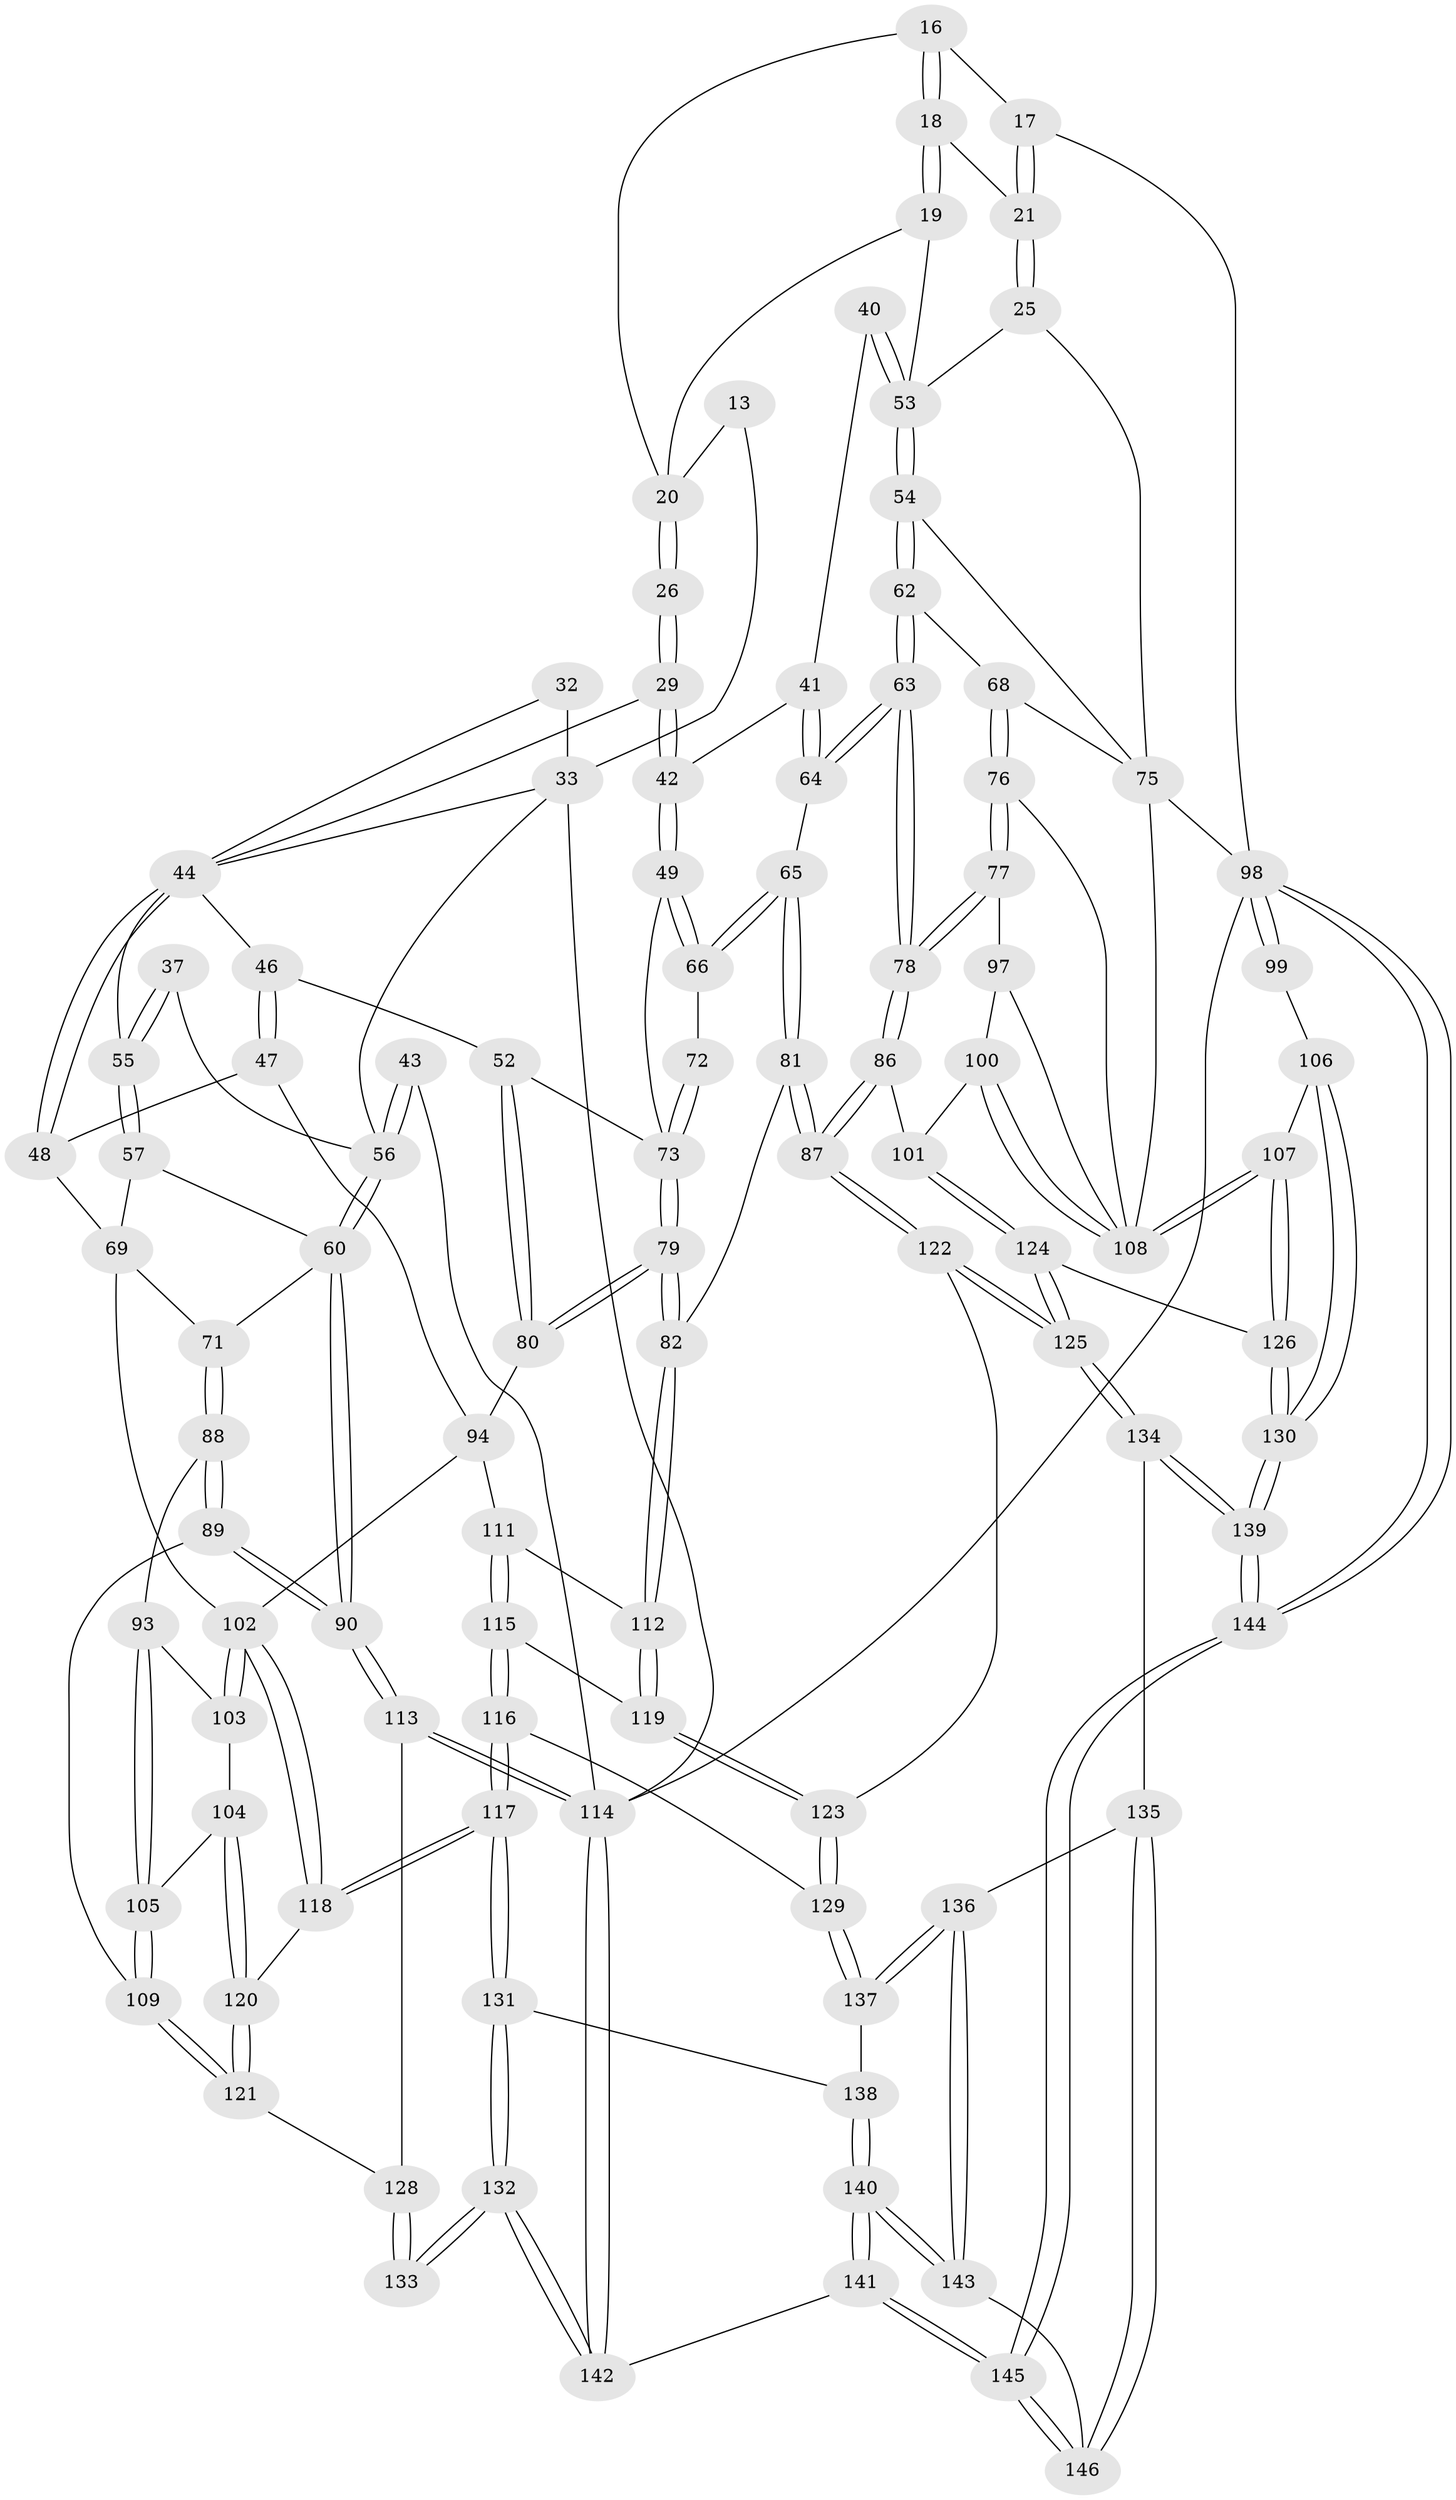 // original degree distribution, {3: 0.0136986301369863, 5: 0.4931506849315068, 6: 0.23972602739726026, 4: 0.2534246575342466}
// Generated by graph-tools (version 1.1) at 2025/05/03/04/25 22:05:50]
// undirected, 102 vertices, 246 edges
graph export_dot {
graph [start="1"]
  node [color=gray90,style=filled];
  13 [pos="+0.2788215849106638+0.04167892911581544",super="+8"];
  16 [pos="+0.5975464787266138+0.05698091013132837",super="+9"];
  17 [pos="+0.8616332703800674+0",super="+2"];
  18 [pos="+0.6494124455886805+0.11218243383101308"];
  19 [pos="+0.5901760791786297+0.17114165696004935"];
  20 [pos="+0.49433080931204965+0.13180117778080463",super="+12"];
  21 [pos="+0.7610568597412998+0.0909850399311539"];
  25 [pos="+0.7663647853926047+0.20658136145488176"];
  26 [pos="+0.44829202933706436+0.1464760413762197"];
  29 [pos="+0.4354261992404761+0.20364200561441467"];
  32 [pos="+0.13531199746037592+0.1396941483786064"];
  33 [pos="+0.1192460467727859+0.1437739017491042",super="+5+6+15+14"];
  37 [pos="+0.05826750445312351+0.28719231725779143"];
  40 [pos="+0.5655956269840245+0.31084448981947144"];
  41 [pos="+0.5591470023659458+0.31445999153590176"];
  42 [pos="+0.48870702617252587+0.31084396535744835"];
  43 [pos="+0+0.05898182829386547"];
  44 [pos="+0.21548942915151204+0.29724774307430807",super="+35"];
  46 [pos="+0.33927601774124694+0.41955949242875246"];
  47 [pos="+0.30694836824412514+0.4325523881569857"];
  48 [pos="+0.27845418884871237+0.43933193332409853"];
  49 [pos="+0.4418801511748393+0.383129966916748"];
  52 [pos="+0.36634789553573566+0.42006724359559106"];
  53 [pos="+0.710208446381905+0.3770233253069667",super="+27+28"];
  54 [pos="+0.7114356801065376+0.3803455229704766"];
  55 [pos="+0.11395817398367593+0.33935099467424007",super="+45+36"];
  56 [pos="+0+0.3615867075078108",super="+38+39"];
  57 [pos="+0.11738429656335313+0.3851450100766271"];
  60 [pos="+0+0.46544066123962613",super="+59+58"];
  62 [pos="+0.7133418683302858+0.42064288146618495"];
  63 [pos="+0.6701330071117427+0.4671407958737313"];
  64 [pos="+0.6046928907310919+0.46125756633232273"];
  65 [pos="+0.6043200938278533+0.46144213133395934"];
  66 [pos="+0.586527731193887+0.4601465796141207"];
  68 [pos="+0.8393073100001169+0.445308071141399"];
  69 [pos="+0.26145161368937225+0.468598214891664",super="+61"];
  71 [pos="+0.10794967178899106+0.5172858132673422",super="+70"];
  72 [pos="+0.52513946357682+0.4792980683162326"];
  73 [pos="+0.49185997212617627+0.505858823742818",super="+51+50"];
  75 [pos="+0.9686025579721291+0.5158463857764263",super="+67"];
  76 [pos="+0.7934140405376026+0.5452289508427549"];
  77 [pos="+0.726553331217267+0.554428349835449"];
  78 [pos="+0.694560171086806+0.5445493507108714"];
  79 [pos="+0.4737958070590226+0.5816299551900089"];
  80 [pos="+0.4551553121297948+0.5780023442508427"];
  81 [pos="+0.5280789996810551+0.6157210037786741"];
  82 [pos="+0.5160066784520156+0.611459969320558"];
  86 [pos="+0.6647142999191658+0.5977911957548286"];
  87 [pos="+0.5706529751489248+0.659503339603122"];
  88 [pos="+0.0936437778494262+0.5722222410571336"];
  89 [pos="+0+0.6268159349676251"];
  90 [pos="+0+0.6289646733321045"];
  93 [pos="+0.16249545003257074+0.5744872657008353"];
  94 [pos="+0.34125957489023784+0.6160662287981071",super="+84"];
  97 [pos="+0.7370352840650457+0.57315275384135"];
  98 [pos="+1+1",super="+3+74"];
  99 [pos="+1+0.6319215648294002"];
  100 [pos="+0.7517408395372243+0.6703382502453593"];
  101 [pos="+0.7381331032591996+0.67336382255062"];
  102 [pos="+0.27795825515974654+0.673060367206782",super="+95+91"];
  103 [pos="+0.19891895252435293+0.6184580736166998",super="+92"];
  104 [pos="+0.18064760269252986+0.6688016086244408"];
  105 [pos="+0.16345533882229324+0.6416557708748329"];
  106 [pos="+0.8798751808381621+0.7047846839663521"];
  107 [pos="+0.8632611512667508+0.6983387480798775"];
  108 [pos="+0.8286161906535335+0.6714427103571607",super="+96"];
  109 [pos="+0.051889014260881695+0.6641988959356253"];
  111 [pos="+0.3781093218494082+0.6715495014734569",super="+110"];
  112 [pos="+0.42560989505863595+0.6932129547767464"];
  113 [pos="+0+0.7491319074946333"];
  114 [pos="+0+1",super="+4"];
  115 [pos="+0.3581215463665863+0.7341189192023985"];
  116 [pos="+0.34384384387865724+0.7450552853739579"];
  117 [pos="+0.29702390713312515+0.762548834301539"];
  118 [pos="+0.26404114098552317+0.7368799371683674"];
  119 [pos="+0.4233089294422209+0.7066644390177549"];
  120 [pos="+0.20295819277927646+0.744907033166519"];
  121 [pos="+0.18132771688200683+0.7540328606743828"];
  122 [pos="+0.5810439982109319+0.7323059318010032"];
  123 [pos="+0.48929141600767445+0.769063271552264"];
  124 [pos="+0.6578806045854734+0.76746704622806"];
  125 [pos="+0.6162668704778412+0.7656070092423375"];
  126 [pos="+0.7029918179088582+0.7916718206498742"];
  128 [pos="+0+0.8057061939913315",super="+127"];
  129 [pos="+0.47313629865256646+0.7870565846080572"];
  130 [pos="+0.8202231924838876+0.9332764588225824"];
  131 [pos="+0.31626976397393913+0.8184689427337187"];
  132 [pos="+0.1873002971479831+1"];
  133 [pos="+0.1596252179416244+0.9761245309933992"];
  134 [pos="+0.6002711309867268+0.8434469201095921"];
  135 [pos="+0.5945975622531782+0.8524295681158093"];
  136 [pos="+0.47956816549318415+0.8986245604695247"];
  137 [pos="+0.4518096189504901+0.8336589210466008"];
  138 [pos="+0.3540056004357806+0.839988234804575"];
  139 [pos="+0.8493068969213989+1"];
  140 [pos="+0.40182106034654447+1"];
  141 [pos="+0.30969164011371814+1"];
  142 [pos="+0.21311209764570352+1"];
  143 [pos="+0.4733683125734359+0.9316384535971609"];
  144 [pos="+0.9466500863143997+1"];
  145 [pos="+0.8072388768189515+1"];
  146 [pos="+0.592851881391339+0.9757624721606227"];
  13 -- 20 [weight=2];
  13 -- 33 [weight=2];
  16 -- 17 [weight=2];
  16 -- 18;
  16 -- 18;
  16 -- 20;
  17 -- 21;
  17 -- 21;
  17 -- 98;
  18 -- 19;
  18 -- 19;
  18 -- 21;
  19 -- 20;
  19 -- 53;
  20 -- 26 [weight=2];
  20 -- 26;
  21 -- 25;
  21 -- 25;
  25 -- 53;
  25 -- 75;
  26 -- 29;
  26 -- 29;
  29 -- 42;
  29 -- 42;
  29 -- 44;
  32 -- 33 [weight=2];
  32 -- 44;
  33 -- 114;
  33 -- 44;
  33 -- 56;
  37 -- 55 [weight=2];
  37 -- 55;
  37 -- 56;
  40 -- 41;
  40 -- 53 [weight=2];
  40 -- 53;
  41 -- 42;
  41 -- 64;
  41 -- 64;
  42 -- 49;
  42 -- 49;
  43 -- 56 [weight=2];
  43 -- 56;
  43 -- 114;
  44 -- 48;
  44 -- 48;
  44 -- 55 [weight=2];
  44 -- 46;
  46 -- 47;
  46 -- 47;
  46 -- 52;
  47 -- 48;
  47 -- 94;
  48 -- 69;
  49 -- 66;
  49 -- 66;
  49 -- 73;
  52 -- 80;
  52 -- 80;
  52 -- 73;
  53 -- 54;
  53 -- 54;
  54 -- 62;
  54 -- 62;
  54 -- 75;
  55 -- 57;
  55 -- 57;
  56 -- 60;
  56 -- 60;
  57 -- 60;
  57 -- 69;
  60 -- 90;
  60 -- 90;
  60 -- 71 [weight=2];
  62 -- 63;
  62 -- 63;
  62 -- 68;
  63 -- 64;
  63 -- 64;
  63 -- 78;
  63 -- 78;
  64 -- 65;
  65 -- 66;
  65 -- 66;
  65 -- 81;
  65 -- 81;
  66 -- 72;
  68 -- 76;
  68 -- 76;
  68 -- 75;
  69 -- 71;
  69 -- 102;
  71 -- 88;
  71 -- 88;
  72 -- 73 [weight=2];
  72 -- 73;
  73 -- 79;
  73 -- 79;
  75 -- 98 [weight=2];
  75 -- 108;
  76 -- 77;
  76 -- 77;
  76 -- 108;
  77 -- 78;
  77 -- 78;
  77 -- 97;
  78 -- 86;
  78 -- 86;
  79 -- 80;
  79 -- 80;
  79 -- 82;
  79 -- 82;
  80 -- 94;
  81 -- 82;
  81 -- 87;
  81 -- 87;
  82 -- 112;
  82 -- 112;
  86 -- 87;
  86 -- 87;
  86 -- 101;
  87 -- 122;
  87 -- 122;
  88 -- 89;
  88 -- 89;
  88 -- 93;
  89 -- 90;
  89 -- 90;
  89 -- 109;
  90 -- 113;
  90 -- 113;
  93 -- 105;
  93 -- 105;
  93 -- 103;
  94 -- 111 [weight=2];
  94 -- 102;
  97 -- 100;
  97 -- 108;
  98 -- 99 [weight=2];
  98 -- 99;
  98 -- 144;
  98 -- 144;
  98 -- 114 [weight=2];
  99 -- 106;
  100 -- 101;
  100 -- 108;
  100 -- 108;
  101 -- 124;
  101 -- 124;
  102 -- 103 [weight=2];
  102 -- 103;
  102 -- 118;
  102 -- 118;
  103 -- 104;
  104 -- 105;
  104 -- 120;
  104 -- 120;
  105 -- 109;
  105 -- 109;
  106 -- 107;
  106 -- 130;
  106 -- 130;
  107 -- 108;
  107 -- 108;
  107 -- 126;
  107 -- 126;
  109 -- 121;
  109 -- 121;
  111 -- 115;
  111 -- 115;
  111 -- 112;
  112 -- 119;
  112 -- 119;
  113 -- 114;
  113 -- 114;
  113 -- 128;
  114 -- 142;
  114 -- 142;
  115 -- 116;
  115 -- 116;
  115 -- 119;
  116 -- 117;
  116 -- 117;
  116 -- 129;
  117 -- 118;
  117 -- 118;
  117 -- 131;
  117 -- 131;
  118 -- 120;
  119 -- 123;
  119 -- 123;
  120 -- 121;
  120 -- 121;
  121 -- 128;
  122 -- 123;
  122 -- 125;
  122 -- 125;
  123 -- 129;
  123 -- 129;
  124 -- 125;
  124 -- 125;
  124 -- 126;
  125 -- 134;
  125 -- 134;
  126 -- 130;
  126 -- 130;
  128 -- 133 [weight=2];
  128 -- 133;
  129 -- 137;
  129 -- 137;
  130 -- 139;
  130 -- 139;
  131 -- 132;
  131 -- 132;
  131 -- 138;
  132 -- 133;
  132 -- 133;
  132 -- 142;
  132 -- 142;
  134 -- 135;
  134 -- 139;
  134 -- 139;
  135 -- 136;
  135 -- 146;
  135 -- 146;
  136 -- 137;
  136 -- 137;
  136 -- 143;
  136 -- 143;
  137 -- 138;
  138 -- 140;
  138 -- 140;
  139 -- 144;
  139 -- 144;
  140 -- 141;
  140 -- 141;
  140 -- 143;
  140 -- 143;
  141 -- 142;
  141 -- 145;
  141 -- 145;
  143 -- 146;
  144 -- 145;
  144 -- 145;
  145 -- 146;
  145 -- 146;
}
